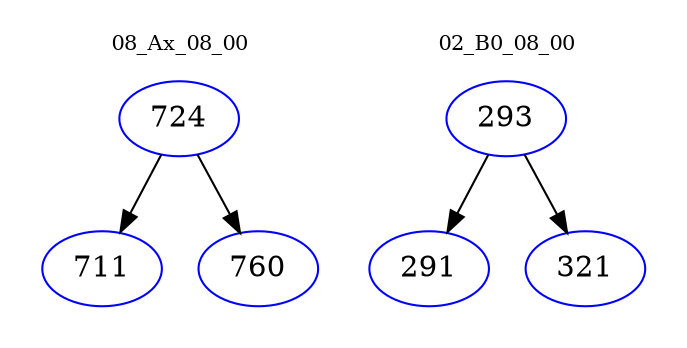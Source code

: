 digraph{
subgraph cluster_0 {
color = white
label = "08_Ax_08_00";
fontsize=10;
T0_724 [label="724", color="blue"]
T0_724 -> T0_711 [color="black"]
T0_711 [label="711", color="blue"]
T0_724 -> T0_760 [color="black"]
T0_760 [label="760", color="blue"]
}
subgraph cluster_1 {
color = white
label = "02_B0_08_00";
fontsize=10;
T1_293 [label="293", color="blue"]
T1_293 -> T1_291 [color="black"]
T1_291 [label="291", color="blue"]
T1_293 -> T1_321 [color="black"]
T1_321 [label="321", color="blue"]
}
}
